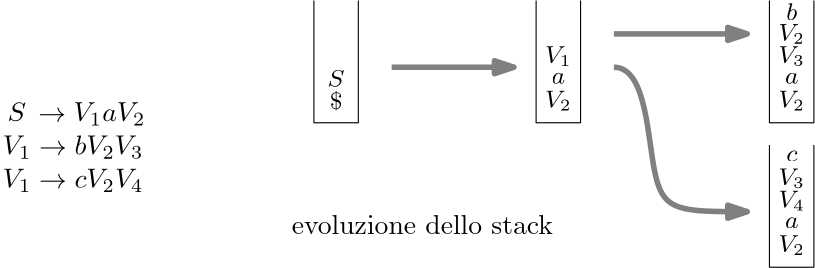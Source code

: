 <?xml version="1.0"?>
<!DOCTYPE ipe SYSTEM "ipe.dtd">
<ipe version="70218" creator="Ipe 7.2.28">
<info created="D:20241016194110" modified="D:20241016194321"/>
<ipestyle name="basic">
<symbol name="arrow/arc(spx)">
<path stroke="sym-stroke" fill="sym-stroke" pen="sym-pen">
0 0 m
-1 0.333 l
-1 -0.333 l
h
</path>
</symbol>
<symbol name="arrow/farc(spx)">
<path stroke="sym-stroke" fill="white" pen="sym-pen">
0 0 m
-1 0.333 l
-1 -0.333 l
h
</path>
</symbol>
<symbol name="arrow/ptarc(spx)">
<path stroke="sym-stroke" fill="sym-stroke" pen="sym-pen">
0 0 m
-1 0.333 l
-0.8 0 l
-1 -0.333 l
h
</path>
</symbol>
<symbol name="arrow/fptarc(spx)">
<path stroke="sym-stroke" fill="white" pen="sym-pen">
0 0 m
-1 0.333 l
-0.8 0 l
-1 -0.333 l
h
</path>
</symbol>
<symbol name="mark/circle(sx)" transformations="translations">
<path fill="sym-stroke">
0.6 0 0 0.6 0 0 e
0.4 0 0 0.4 0 0 e
</path>
</symbol>
<symbol name="mark/disk(sx)" transformations="translations">
<path fill="sym-stroke">
0.6 0 0 0.6 0 0 e
</path>
</symbol>
<symbol name="mark/fdisk(sfx)" transformations="translations">
<group>
<path fill="sym-fill">
0.5 0 0 0.5 0 0 e
</path>
<path fill="sym-stroke" fillrule="eofill">
0.6 0 0 0.6 0 0 e
0.4 0 0 0.4 0 0 e
</path>
</group>
</symbol>
<symbol name="mark/box(sx)" transformations="translations">
<path fill="sym-stroke" fillrule="eofill">
-0.6 -0.6 m
0.6 -0.6 l
0.6 0.6 l
-0.6 0.6 l
h
-0.4 -0.4 m
0.4 -0.4 l
0.4 0.4 l
-0.4 0.4 l
h
</path>
</symbol>
<symbol name="mark/square(sx)" transformations="translations">
<path fill="sym-stroke">
-0.6 -0.6 m
0.6 -0.6 l
0.6 0.6 l
-0.6 0.6 l
h
</path>
</symbol>
<symbol name="mark/fsquare(sfx)" transformations="translations">
<group>
<path fill="sym-fill">
-0.5 -0.5 m
0.5 -0.5 l
0.5 0.5 l
-0.5 0.5 l
h
</path>
<path fill="sym-stroke" fillrule="eofill">
-0.6 -0.6 m
0.6 -0.6 l
0.6 0.6 l
-0.6 0.6 l
h
-0.4 -0.4 m
0.4 -0.4 l
0.4 0.4 l
-0.4 0.4 l
h
</path>
</group>
</symbol>
<symbol name="mark/cross(sx)" transformations="translations">
<group>
<path fill="sym-stroke">
-0.43 -0.57 m
0.57 0.43 l
0.43 0.57 l
-0.57 -0.43 l
h
</path>
<path fill="sym-stroke">
-0.43 0.57 m
0.57 -0.43 l
0.43 -0.57 l
-0.57 0.43 l
h
</path>
</group>
</symbol>
<symbol name="arrow/fnormal(spx)">
<path stroke="sym-stroke" fill="white" pen="sym-pen">
0 0 m
-1 0.333 l
-1 -0.333 l
h
</path>
</symbol>
<symbol name="arrow/pointed(spx)">
<path stroke="sym-stroke" fill="sym-stroke" pen="sym-pen">
0 0 m
-1 0.333 l
-0.8 0 l
-1 -0.333 l
h
</path>
</symbol>
<symbol name="arrow/fpointed(spx)">
<path stroke="sym-stroke" fill="white" pen="sym-pen">
0 0 m
-1 0.333 l
-0.8 0 l
-1 -0.333 l
h
</path>
</symbol>
<symbol name="arrow/linear(spx)">
<path stroke="sym-stroke" pen="sym-pen">
-1 0.333 m
0 0 l
-1 -0.333 l
</path>
</symbol>
<symbol name="arrow/fdouble(spx)">
<path stroke="sym-stroke" fill="white" pen="sym-pen">
0 0 m
-1 0.333 l
-1 -0.333 l
h
-1 0 m
-2 0.333 l
-2 -0.333 l
h
</path>
</symbol>
<symbol name="arrow/double(spx)">
<path stroke="sym-stroke" fill="sym-stroke" pen="sym-pen">
0 0 m
-1 0.333 l
-1 -0.333 l
h
-1 0 m
-2 0.333 l
-2 -0.333 l
h
</path>
</symbol>
<symbol name="arrow/mid-normal(spx)">
<path stroke="sym-stroke" fill="sym-stroke" pen="sym-pen">
0.5 0 m
-0.5 0.333 l
-0.5 -0.333 l
h
</path>
</symbol>
<symbol name="arrow/mid-fnormal(spx)">
<path stroke="sym-stroke" fill="white" pen="sym-pen">
0.5 0 m
-0.5 0.333 l
-0.5 -0.333 l
h
</path>
</symbol>
<symbol name="arrow/mid-pointed(spx)">
<path stroke="sym-stroke" fill="sym-stroke" pen="sym-pen">
0.5 0 m
-0.5 0.333 l
-0.3 0 l
-0.5 -0.333 l
h
</path>
</symbol>
<symbol name="arrow/mid-fpointed(spx)">
<path stroke="sym-stroke" fill="white" pen="sym-pen">
0.5 0 m
-0.5 0.333 l
-0.3 0 l
-0.5 -0.333 l
h
</path>
</symbol>
<symbol name="arrow/mid-double(spx)">
<path stroke="sym-stroke" fill="sym-stroke" pen="sym-pen">
1 0 m
0 0.333 l
0 -0.333 l
h
0 0 m
-1 0.333 l
-1 -0.333 l
h
</path>
</symbol>
<symbol name="arrow/mid-fdouble(spx)">
<path stroke="sym-stroke" fill="white" pen="sym-pen">
1 0 m
0 0.333 l
0 -0.333 l
h
0 0 m
-1 0.333 l
-1 -0.333 l
h
</path>
</symbol>
<anglesize name="22.5 deg" value="22.5"/>
<anglesize name="30 deg" value="30"/>
<anglesize name="45 deg" value="45"/>
<anglesize name="60 deg" value="60"/>
<anglesize name="90 deg" value="90"/>
<arrowsize name="large" value="10"/>
<arrowsize name="small" value="5"/>
<arrowsize name="tiny" value="3"/>
<color name="blue" value="0 0 1"/>
<color name="brown" value="0.647 0.165 0.165"/>
<color name="darkblue" value="0 0 0.545"/>
<color name="darkcyan" value="0 0.545 0.545"/>
<color name="darkgray" value="0.663"/>
<color name="darkgreen" value="0 0.392 0"/>
<color name="darkmagenta" value="0.545 0 0.545"/>
<color name="darkorange" value="1 0.549 0"/>
<color name="darkred" value="0.545 0 0"/>
<color name="gold" value="1 0.843 0"/>
<color name="gray" value="0.745"/>
<color name="green" value="0 1 0"/>
<color name="lightblue" value="0.678 0.847 0.902"/>
<color name="lightcyan" value="0.878 1 1"/>
<color name="lightgray" value="0.827"/>
<color name="lightgreen" value="0.565 0.933 0.565"/>
<color name="lightyellow" value="1 1 0.878"/>
<color name="navy" value="0 0 0.502"/>
<color name="orange" value="1 0.647 0"/>
<color name="pink" value="1 0.753 0.796"/>
<color name="purple" value="0.627 0.125 0.941"/>
<color name="red" value="1 0 0"/>
<color name="seagreen" value="0.18 0.545 0.341"/>
<color name="turquoise" value="0.251 0.878 0.816"/>
<color name="violet" value="0.933 0.51 0.933"/>
<color name="yellow" value="1 1 0"/>
<dashstyle name="dash dot dotted" value="[4 2 1 2 1 2] 0"/>
<dashstyle name="dash dotted" value="[4 2 1 2] 0"/>
<dashstyle name="dashed" value="[4] 0"/>
<dashstyle name="dotted" value="[1 3] 0"/>
<gridsize name="10 pts (~3.5 mm)" value="10"/>
<gridsize name="14 pts (~5 mm)" value="14"/>
<gridsize name="16 pts (~6 mm)" value="16"/>
<gridsize name="20 pts (~7 mm)" value="20"/>
<gridsize name="28 pts (~10 mm)" value="28"/>
<gridsize name="32 pts (~12 mm)" value="32"/>
<gridsize name="4 pts" value="4"/>
<gridsize name="56 pts (~20 mm)" value="56"/>
<gridsize name="8 pts (~3 mm)" value="8"/>
<opacity name="10%" value="0.1"/>
<opacity name="30%" value="0.3"/>
<opacity name="50%" value="0.5"/>
<opacity name="75%" value="0.75"/>
<pen name="fat" value="1.2"/>
<pen name="heavier" value="0.8"/>
<pen name="ultrafat" value="2"/>
<symbolsize name="large" value="5"/>
<symbolsize name="small" value="2"/>
<symbolsize name="tiny" value="1.1"/>
<textsize name="Huge" value="\Huge"/>
<textsize name="LARGE" value="\LARGE"/>
<textsize name="Large" value="\Large"/>
<textsize name="footnote" value="\footnotesize"/>
<textsize name="huge" value="\huge"/>
<textsize name="large" value="\large"/>
<textsize name="script" value="\scriptsize"/>
<textsize name="small" value="\small"/>
<textsize name="tiny" value="\tiny"/>
<textstyle name="center" begin="\begin{center}" end="\end{center}"/>
<textstyle name="item" begin="\begin{itemize}\item{}" end="\end{itemize}"/>
<textstyle name="itemize" begin="\begin{itemize}" end="\end{itemize}"/>
<tiling name="falling" angle="-60" step="4" width="1"/>
<tiling name="rising" angle="30" step="4" width="1"/>
</ipestyle>
<page>
<layer name="alpha"/>
<view layers="alpha" active="alpha"/>
<text layer="alpha" matrix="1 0 0 1 0 -16" transformations="translations" pos="100 768" stroke="black" type="minipage" width="84" height="18.917" depth="13.96" valign="top">$ \begin{matrix}
S\rightarrow V_1aV_2\\ 
V_1\rightarrow bV_2V_3\\ 
V_1\rightarrow cV_2V_4
\end{matrix}$</text>
<text matrix="1 0 0 1 164 -28" transformations="translations" pos="220 760" stroke="black" type="label" width="3.99" height="3.861" depth="0" halign="center" valign="center" size="small" style="math">c</text>
<text matrix="1 0 0 1 164 -36" transformations="translations" pos="220 760" stroke="black" type="label" width="9.525" height="6.133" depth="0.99" halign="center" valign="center" size="small" style="math">V_3</text>
<text matrix="1 0 0 1 164 -44" transformations="translations" pos="220 760" stroke="black" type="label" width="9.525" height="6.133" depth="0.99" halign="center" valign="center" size="small" style="math">V_4</text>
<text matrix="1 0 0 1 164 -52" transformations="translations" pos="220 760" stroke="black" type="label" width="4.882" height="3.861" depth="0" halign="center" valign="center" size="small" style="math">a</text>
<text matrix="1 0 0 1 164 -60" transformations="translations" pos="220 760" stroke="black" type="label" width="9.525" height="6.133" depth="0.99" halign="center" valign="center" size="small" style="math">V_2</text>
<path matrix="1 0 0 1 164 -20" stroke="black">
212 756 m
212 712 l
228 712 l
228 756 l
</path>
<text transformations="translations" pos="220 760" stroke="black" type="label" width="6.139" height="6.127" depth="0" halign="center" valign="center" size="small" style="math">S</text>
<text matrix="1 0 0 1 0 -8" transformations="translations" pos="220 760" stroke="black" type="label" width="4.608" height="6.733" depth="0.49" halign="center" valign="center" size="small" style="math">\$</text>
<path matrix="1 0 0 1 0 32" stroke="black">
212 756 m
212 712 l
228 712 l
228 756 l
</path>
<text matrix="1 0 0 1 80 8" transformations="translations" pos="220 760" stroke="black" type="label" width="9.525" height="6.133" depth="0.99" halign="center" valign="center" size="small" style="math">V_1</text>
<text matrix="1 0 0 1 80 0" transformations="translations" pos="220 760" stroke="black" type="label" width="4.882" height="3.861" depth="0" halign="center" valign="center" size="small" style="math">a</text>
<text matrix="1 0 0 1 80 -8" transformations="translations" pos="220 760" stroke="black" type="label" width="9.525" height="6.133" depth="0.99" halign="center" valign="center" size="small" style="math">V_2</text>
<path matrix="1 0 0 1 80 32" stroke="black">
212 756 m
212 712 l
228 712 l
228 756 l
</path>
<text matrix="1 0 0 1 164 24" transformations="translations" pos="220 760" stroke="black" type="label" width="3.949" height="6.227" depth="0" halign="center" valign="center" size="small" style="math">b</text>
<text matrix="1 0 0 1 164 8" transformations="translations" pos="220 760" stroke="black" type="label" width="9.525" height="6.133" depth="0.99" halign="center" valign="center" size="small" style="math">V_3</text>
<text matrix="1 0 0 1 164 0" transformations="translations" pos="220 760" stroke="black" type="label" width="4.882" height="3.861" depth="0" halign="center" valign="center" size="small" style="math">a</text>
<text matrix="1 0 0 1 164 16" transformations="translations" pos="220 760" stroke="black" type="label" width="9.525" height="6.133" depth="0.99" halign="center" valign="center" size="small" style="math">V_2</text>
<path matrix="1 0 0 1 164 32" stroke="black">
212 756 m
212 712 l
228 712 l
228 756 l
</path>
<text matrix="1 0 0 1 164 -8" transformations="translations" pos="220 760" stroke="black" type="label" width="9.525" height="6.133" depth="0.99" halign="center" valign="center" size="small" style="math">V_2</text>
<text matrix="1 0 0 1 -20 -12" transformations="translations" pos="224 716" stroke="black" type="label" width="94.147" height="6.918" depth="0" valign="baseline">evoluzione dello stack</text>
<path stroke="0.502" pen="ultrafat" arrow="normal/normal">
240 764 m
284 764 l
</path>
<path stroke="0.502" pen="ultrafat" arrow="normal/normal">
320 776 m
368 776 l
</path>
<path stroke="0.502" pen="ultrafat" arrow="normal/normal">
320 764 m
332 764
332 712
344 712
368 712 c
</path>
</page>
</ipe>

